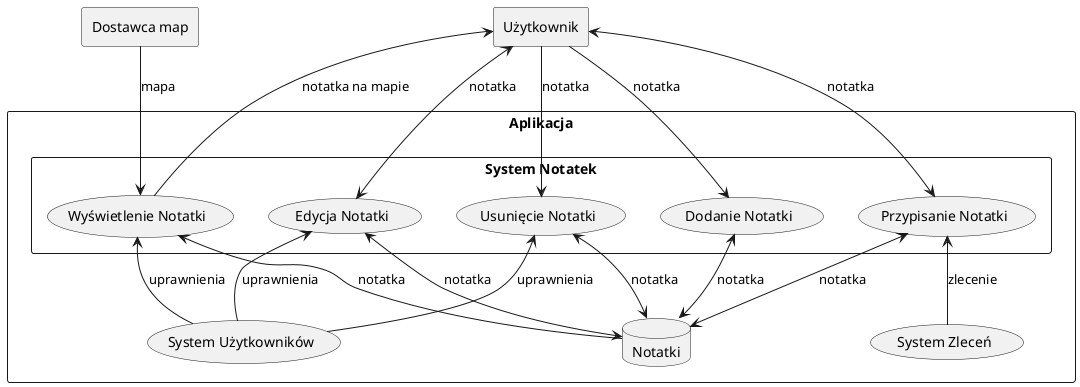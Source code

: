 
@startuml
rectangle "Użytkownik" as user
rectangle "Dostawca map" as maps
rectangle Aplikacja as app {
	rectangle "System Notatek" as sn{
		(Dodanie Notatki) as add
		(Usunięcie Notatki) as del
		(Edycja Notatki) as edit
		(Przypisanie Notatki) as assign
		(Wyświetlenie Notatki) as show
    }
    (System Zleceń) as sz
    (System Użytkowników) as su
    database "Notatki" as dbn

    user --> add :notatka
    user <-- show :notatka na mapie
    maps --> show :mapa
    user --> del :notatka
    user <--> edit :notatka
    user <--> assign :notatka
    add <-d-> dbn :notatka
    del <-d-> dbn :notatka
    edit <-d-> dbn :notatka
    assign <-d-> dbn :notatka
    show <-d- dbn :notatka
    sz -u-> assign :zlecenie
    su -u-> del :uprawnienia
    su -u-> edit :uprawnienia
    su -u-> show :uprawnienia

}
@enduml
